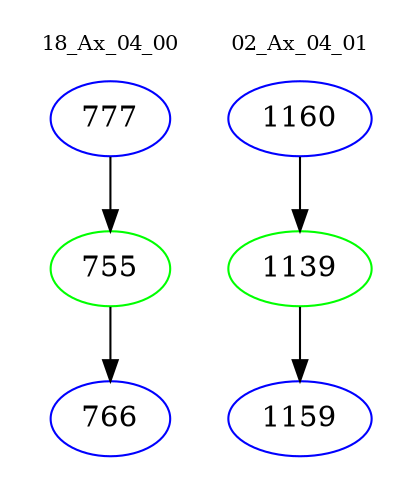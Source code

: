 digraph{
subgraph cluster_0 {
color = white
label = "18_Ax_04_00";
fontsize=10;
T0_777 [label="777", color="blue"]
T0_777 -> T0_755 [color="black"]
T0_755 [label="755", color="green"]
T0_755 -> T0_766 [color="black"]
T0_766 [label="766", color="blue"]
}
subgraph cluster_1 {
color = white
label = "02_Ax_04_01";
fontsize=10;
T1_1160 [label="1160", color="blue"]
T1_1160 -> T1_1139 [color="black"]
T1_1139 [label="1139", color="green"]
T1_1139 -> T1_1159 [color="black"]
T1_1159 [label="1159", color="blue"]
}
}
